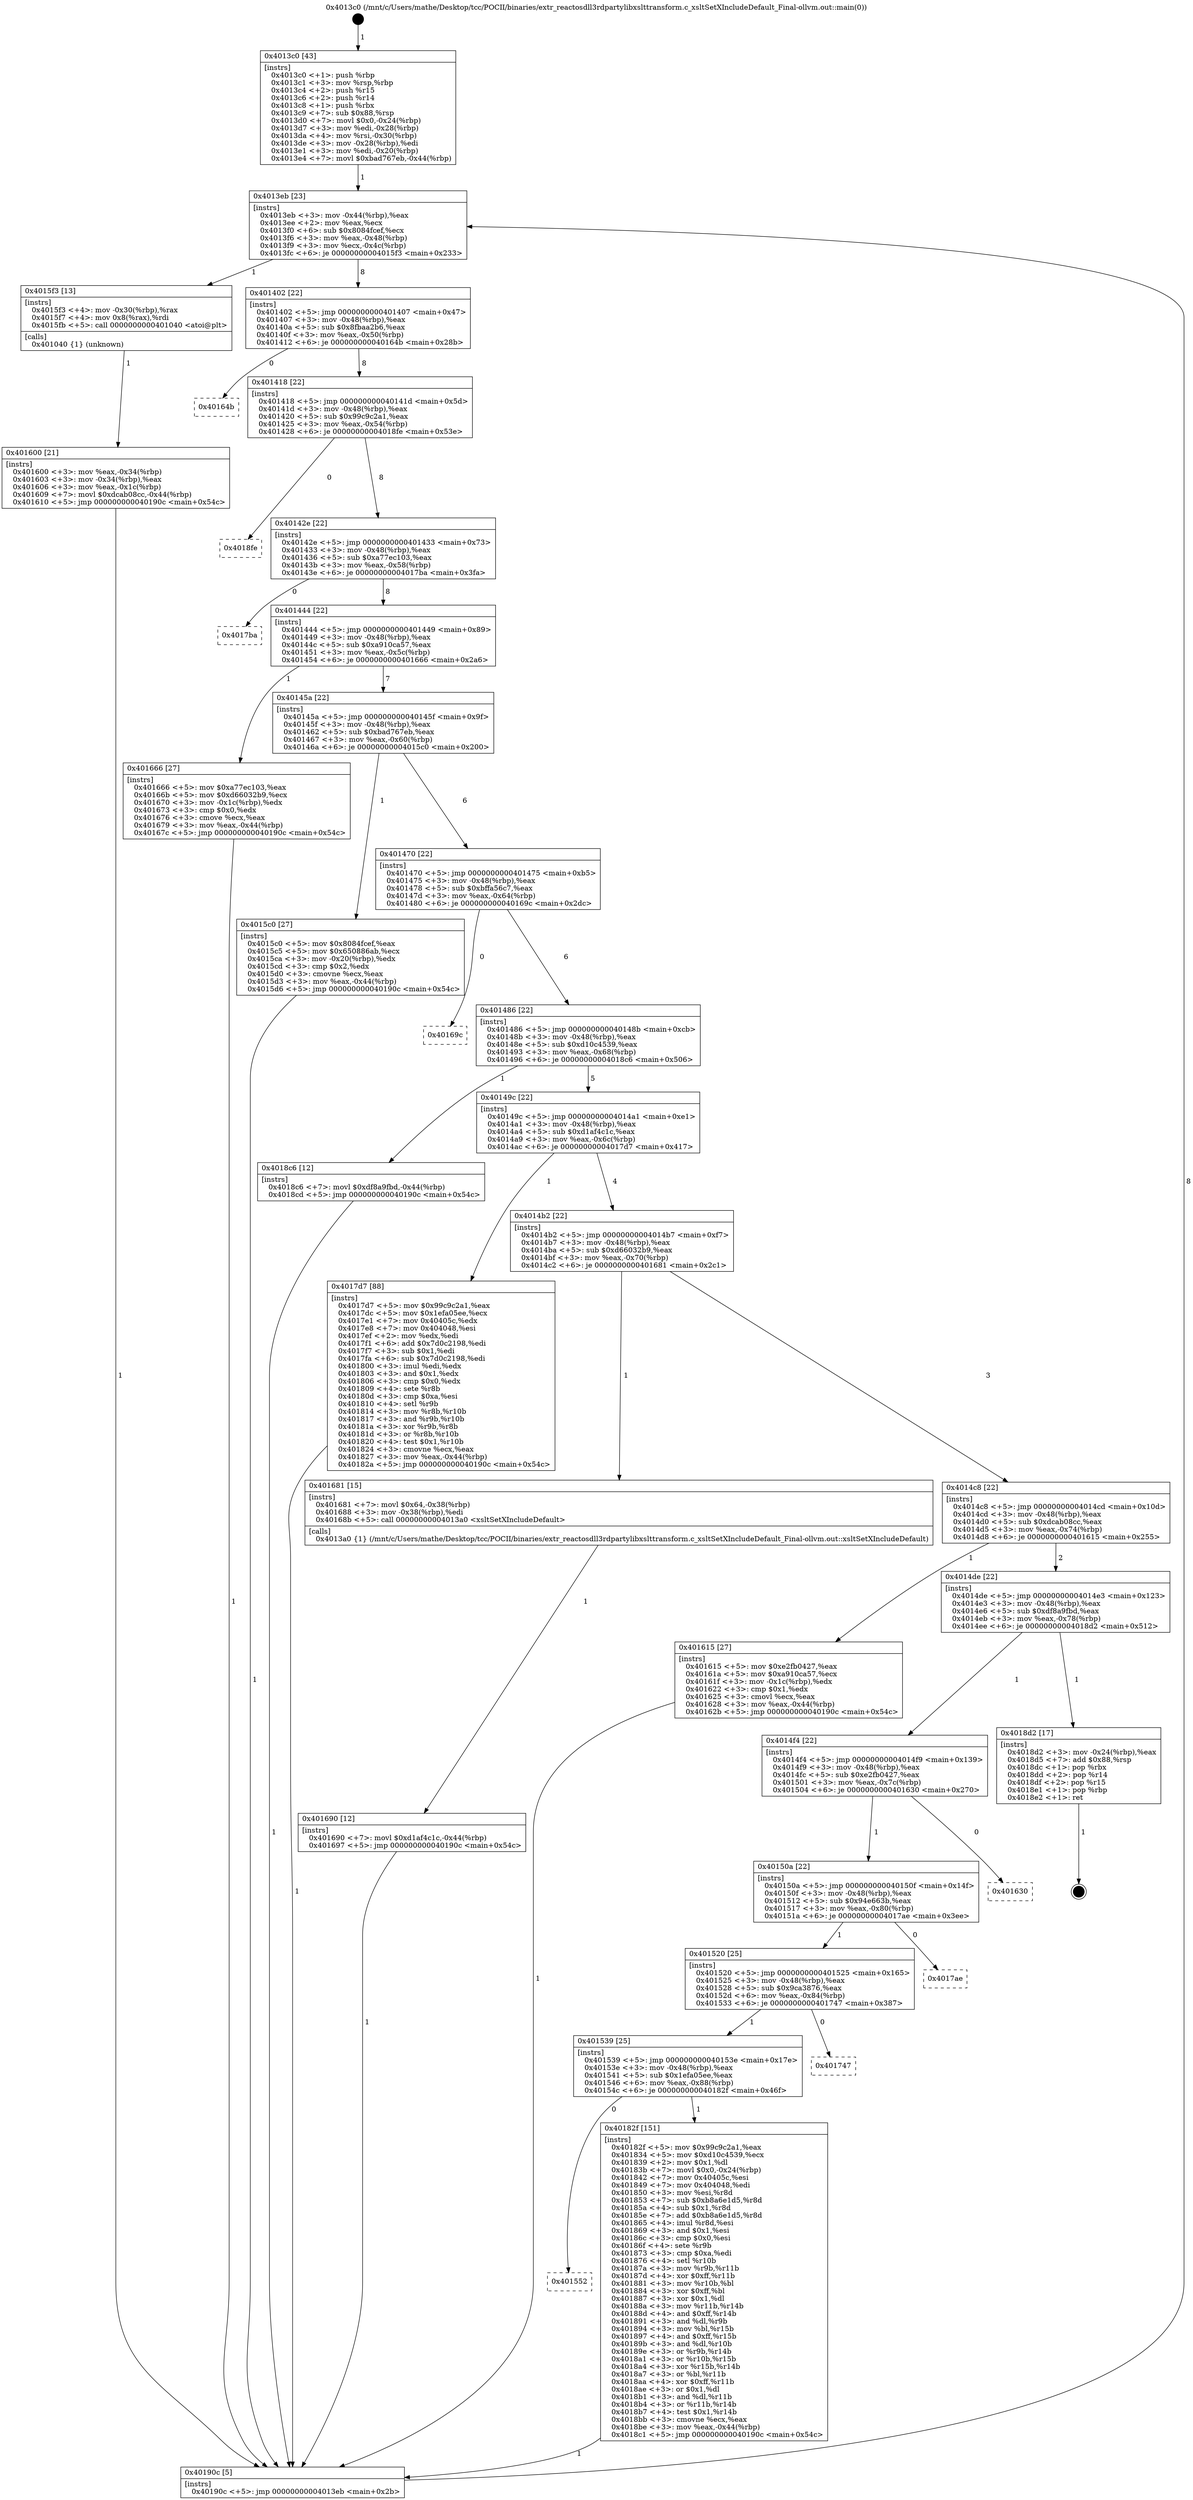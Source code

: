 digraph "0x4013c0" {
  label = "0x4013c0 (/mnt/c/Users/mathe/Desktop/tcc/POCII/binaries/extr_reactosdll3rdpartylibxslttransform.c_xsltSetXIncludeDefault_Final-ollvm.out::main(0))"
  labelloc = "t"
  node[shape=record]

  Entry [label="",width=0.3,height=0.3,shape=circle,fillcolor=black,style=filled]
  "0x4013eb" [label="{
     0x4013eb [23]\l
     | [instrs]\l
     &nbsp;&nbsp;0x4013eb \<+3\>: mov -0x44(%rbp),%eax\l
     &nbsp;&nbsp;0x4013ee \<+2\>: mov %eax,%ecx\l
     &nbsp;&nbsp;0x4013f0 \<+6\>: sub $0x8084fcef,%ecx\l
     &nbsp;&nbsp;0x4013f6 \<+3\>: mov %eax,-0x48(%rbp)\l
     &nbsp;&nbsp;0x4013f9 \<+3\>: mov %ecx,-0x4c(%rbp)\l
     &nbsp;&nbsp;0x4013fc \<+6\>: je 00000000004015f3 \<main+0x233\>\l
  }"]
  "0x4015f3" [label="{
     0x4015f3 [13]\l
     | [instrs]\l
     &nbsp;&nbsp;0x4015f3 \<+4\>: mov -0x30(%rbp),%rax\l
     &nbsp;&nbsp;0x4015f7 \<+4\>: mov 0x8(%rax),%rdi\l
     &nbsp;&nbsp;0x4015fb \<+5\>: call 0000000000401040 \<atoi@plt\>\l
     | [calls]\l
     &nbsp;&nbsp;0x401040 \{1\} (unknown)\l
  }"]
  "0x401402" [label="{
     0x401402 [22]\l
     | [instrs]\l
     &nbsp;&nbsp;0x401402 \<+5\>: jmp 0000000000401407 \<main+0x47\>\l
     &nbsp;&nbsp;0x401407 \<+3\>: mov -0x48(%rbp),%eax\l
     &nbsp;&nbsp;0x40140a \<+5\>: sub $0x8fbaa2b6,%eax\l
     &nbsp;&nbsp;0x40140f \<+3\>: mov %eax,-0x50(%rbp)\l
     &nbsp;&nbsp;0x401412 \<+6\>: je 000000000040164b \<main+0x28b\>\l
  }"]
  Exit [label="",width=0.3,height=0.3,shape=circle,fillcolor=black,style=filled,peripheries=2]
  "0x40164b" [label="{
     0x40164b\l
  }", style=dashed]
  "0x401418" [label="{
     0x401418 [22]\l
     | [instrs]\l
     &nbsp;&nbsp;0x401418 \<+5\>: jmp 000000000040141d \<main+0x5d\>\l
     &nbsp;&nbsp;0x40141d \<+3\>: mov -0x48(%rbp),%eax\l
     &nbsp;&nbsp;0x401420 \<+5\>: sub $0x99c9c2a1,%eax\l
     &nbsp;&nbsp;0x401425 \<+3\>: mov %eax,-0x54(%rbp)\l
     &nbsp;&nbsp;0x401428 \<+6\>: je 00000000004018fe \<main+0x53e\>\l
  }"]
  "0x401552" [label="{
     0x401552\l
  }", style=dashed]
  "0x4018fe" [label="{
     0x4018fe\l
  }", style=dashed]
  "0x40142e" [label="{
     0x40142e [22]\l
     | [instrs]\l
     &nbsp;&nbsp;0x40142e \<+5\>: jmp 0000000000401433 \<main+0x73\>\l
     &nbsp;&nbsp;0x401433 \<+3\>: mov -0x48(%rbp),%eax\l
     &nbsp;&nbsp;0x401436 \<+5\>: sub $0xa77ec103,%eax\l
     &nbsp;&nbsp;0x40143b \<+3\>: mov %eax,-0x58(%rbp)\l
     &nbsp;&nbsp;0x40143e \<+6\>: je 00000000004017ba \<main+0x3fa\>\l
  }"]
  "0x40182f" [label="{
     0x40182f [151]\l
     | [instrs]\l
     &nbsp;&nbsp;0x40182f \<+5\>: mov $0x99c9c2a1,%eax\l
     &nbsp;&nbsp;0x401834 \<+5\>: mov $0xd10c4539,%ecx\l
     &nbsp;&nbsp;0x401839 \<+2\>: mov $0x1,%dl\l
     &nbsp;&nbsp;0x40183b \<+7\>: movl $0x0,-0x24(%rbp)\l
     &nbsp;&nbsp;0x401842 \<+7\>: mov 0x40405c,%esi\l
     &nbsp;&nbsp;0x401849 \<+7\>: mov 0x404048,%edi\l
     &nbsp;&nbsp;0x401850 \<+3\>: mov %esi,%r8d\l
     &nbsp;&nbsp;0x401853 \<+7\>: sub $0xb8a6e1d5,%r8d\l
     &nbsp;&nbsp;0x40185a \<+4\>: sub $0x1,%r8d\l
     &nbsp;&nbsp;0x40185e \<+7\>: add $0xb8a6e1d5,%r8d\l
     &nbsp;&nbsp;0x401865 \<+4\>: imul %r8d,%esi\l
     &nbsp;&nbsp;0x401869 \<+3\>: and $0x1,%esi\l
     &nbsp;&nbsp;0x40186c \<+3\>: cmp $0x0,%esi\l
     &nbsp;&nbsp;0x40186f \<+4\>: sete %r9b\l
     &nbsp;&nbsp;0x401873 \<+3\>: cmp $0xa,%edi\l
     &nbsp;&nbsp;0x401876 \<+4\>: setl %r10b\l
     &nbsp;&nbsp;0x40187a \<+3\>: mov %r9b,%r11b\l
     &nbsp;&nbsp;0x40187d \<+4\>: xor $0xff,%r11b\l
     &nbsp;&nbsp;0x401881 \<+3\>: mov %r10b,%bl\l
     &nbsp;&nbsp;0x401884 \<+3\>: xor $0xff,%bl\l
     &nbsp;&nbsp;0x401887 \<+3\>: xor $0x1,%dl\l
     &nbsp;&nbsp;0x40188a \<+3\>: mov %r11b,%r14b\l
     &nbsp;&nbsp;0x40188d \<+4\>: and $0xff,%r14b\l
     &nbsp;&nbsp;0x401891 \<+3\>: and %dl,%r9b\l
     &nbsp;&nbsp;0x401894 \<+3\>: mov %bl,%r15b\l
     &nbsp;&nbsp;0x401897 \<+4\>: and $0xff,%r15b\l
     &nbsp;&nbsp;0x40189b \<+3\>: and %dl,%r10b\l
     &nbsp;&nbsp;0x40189e \<+3\>: or %r9b,%r14b\l
     &nbsp;&nbsp;0x4018a1 \<+3\>: or %r10b,%r15b\l
     &nbsp;&nbsp;0x4018a4 \<+3\>: xor %r15b,%r14b\l
     &nbsp;&nbsp;0x4018a7 \<+3\>: or %bl,%r11b\l
     &nbsp;&nbsp;0x4018aa \<+4\>: xor $0xff,%r11b\l
     &nbsp;&nbsp;0x4018ae \<+3\>: or $0x1,%dl\l
     &nbsp;&nbsp;0x4018b1 \<+3\>: and %dl,%r11b\l
     &nbsp;&nbsp;0x4018b4 \<+3\>: or %r11b,%r14b\l
     &nbsp;&nbsp;0x4018b7 \<+4\>: test $0x1,%r14b\l
     &nbsp;&nbsp;0x4018bb \<+3\>: cmovne %ecx,%eax\l
     &nbsp;&nbsp;0x4018be \<+3\>: mov %eax,-0x44(%rbp)\l
     &nbsp;&nbsp;0x4018c1 \<+5\>: jmp 000000000040190c \<main+0x54c\>\l
  }"]
  "0x4017ba" [label="{
     0x4017ba\l
  }", style=dashed]
  "0x401444" [label="{
     0x401444 [22]\l
     | [instrs]\l
     &nbsp;&nbsp;0x401444 \<+5\>: jmp 0000000000401449 \<main+0x89\>\l
     &nbsp;&nbsp;0x401449 \<+3\>: mov -0x48(%rbp),%eax\l
     &nbsp;&nbsp;0x40144c \<+5\>: sub $0xa910ca57,%eax\l
     &nbsp;&nbsp;0x401451 \<+3\>: mov %eax,-0x5c(%rbp)\l
     &nbsp;&nbsp;0x401454 \<+6\>: je 0000000000401666 \<main+0x2a6\>\l
  }"]
  "0x401539" [label="{
     0x401539 [25]\l
     | [instrs]\l
     &nbsp;&nbsp;0x401539 \<+5\>: jmp 000000000040153e \<main+0x17e\>\l
     &nbsp;&nbsp;0x40153e \<+3\>: mov -0x48(%rbp),%eax\l
     &nbsp;&nbsp;0x401541 \<+5\>: sub $0x1efa05ee,%eax\l
     &nbsp;&nbsp;0x401546 \<+6\>: mov %eax,-0x88(%rbp)\l
     &nbsp;&nbsp;0x40154c \<+6\>: je 000000000040182f \<main+0x46f\>\l
  }"]
  "0x401666" [label="{
     0x401666 [27]\l
     | [instrs]\l
     &nbsp;&nbsp;0x401666 \<+5\>: mov $0xa77ec103,%eax\l
     &nbsp;&nbsp;0x40166b \<+5\>: mov $0xd66032b9,%ecx\l
     &nbsp;&nbsp;0x401670 \<+3\>: mov -0x1c(%rbp),%edx\l
     &nbsp;&nbsp;0x401673 \<+3\>: cmp $0x0,%edx\l
     &nbsp;&nbsp;0x401676 \<+3\>: cmove %ecx,%eax\l
     &nbsp;&nbsp;0x401679 \<+3\>: mov %eax,-0x44(%rbp)\l
     &nbsp;&nbsp;0x40167c \<+5\>: jmp 000000000040190c \<main+0x54c\>\l
  }"]
  "0x40145a" [label="{
     0x40145a [22]\l
     | [instrs]\l
     &nbsp;&nbsp;0x40145a \<+5\>: jmp 000000000040145f \<main+0x9f\>\l
     &nbsp;&nbsp;0x40145f \<+3\>: mov -0x48(%rbp),%eax\l
     &nbsp;&nbsp;0x401462 \<+5\>: sub $0xbad767eb,%eax\l
     &nbsp;&nbsp;0x401467 \<+3\>: mov %eax,-0x60(%rbp)\l
     &nbsp;&nbsp;0x40146a \<+6\>: je 00000000004015c0 \<main+0x200\>\l
  }"]
  "0x401747" [label="{
     0x401747\l
  }", style=dashed]
  "0x4015c0" [label="{
     0x4015c0 [27]\l
     | [instrs]\l
     &nbsp;&nbsp;0x4015c0 \<+5\>: mov $0x8084fcef,%eax\l
     &nbsp;&nbsp;0x4015c5 \<+5\>: mov $0x650886ab,%ecx\l
     &nbsp;&nbsp;0x4015ca \<+3\>: mov -0x20(%rbp),%edx\l
     &nbsp;&nbsp;0x4015cd \<+3\>: cmp $0x2,%edx\l
     &nbsp;&nbsp;0x4015d0 \<+3\>: cmovne %ecx,%eax\l
     &nbsp;&nbsp;0x4015d3 \<+3\>: mov %eax,-0x44(%rbp)\l
     &nbsp;&nbsp;0x4015d6 \<+5\>: jmp 000000000040190c \<main+0x54c\>\l
  }"]
  "0x401470" [label="{
     0x401470 [22]\l
     | [instrs]\l
     &nbsp;&nbsp;0x401470 \<+5\>: jmp 0000000000401475 \<main+0xb5\>\l
     &nbsp;&nbsp;0x401475 \<+3\>: mov -0x48(%rbp),%eax\l
     &nbsp;&nbsp;0x401478 \<+5\>: sub $0xbffa56c7,%eax\l
     &nbsp;&nbsp;0x40147d \<+3\>: mov %eax,-0x64(%rbp)\l
     &nbsp;&nbsp;0x401480 \<+6\>: je 000000000040169c \<main+0x2dc\>\l
  }"]
  "0x40190c" [label="{
     0x40190c [5]\l
     | [instrs]\l
     &nbsp;&nbsp;0x40190c \<+5\>: jmp 00000000004013eb \<main+0x2b\>\l
  }"]
  "0x4013c0" [label="{
     0x4013c0 [43]\l
     | [instrs]\l
     &nbsp;&nbsp;0x4013c0 \<+1\>: push %rbp\l
     &nbsp;&nbsp;0x4013c1 \<+3\>: mov %rsp,%rbp\l
     &nbsp;&nbsp;0x4013c4 \<+2\>: push %r15\l
     &nbsp;&nbsp;0x4013c6 \<+2\>: push %r14\l
     &nbsp;&nbsp;0x4013c8 \<+1\>: push %rbx\l
     &nbsp;&nbsp;0x4013c9 \<+7\>: sub $0x88,%rsp\l
     &nbsp;&nbsp;0x4013d0 \<+7\>: movl $0x0,-0x24(%rbp)\l
     &nbsp;&nbsp;0x4013d7 \<+3\>: mov %edi,-0x28(%rbp)\l
     &nbsp;&nbsp;0x4013da \<+4\>: mov %rsi,-0x30(%rbp)\l
     &nbsp;&nbsp;0x4013de \<+3\>: mov -0x28(%rbp),%edi\l
     &nbsp;&nbsp;0x4013e1 \<+3\>: mov %edi,-0x20(%rbp)\l
     &nbsp;&nbsp;0x4013e4 \<+7\>: movl $0xbad767eb,-0x44(%rbp)\l
  }"]
  "0x401600" [label="{
     0x401600 [21]\l
     | [instrs]\l
     &nbsp;&nbsp;0x401600 \<+3\>: mov %eax,-0x34(%rbp)\l
     &nbsp;&nbsp;0x401603 \<+3\>: mov -0x34(%rbp),%eax\l
     &nbsp;&nbsp;0x401606 \<+3\>: mov %eax,-0x1c(%rbp)\l
     &nbsp;&nbsp;0x401609 \<+7\>: movl $0xdcab08cc,-0x44(%rbp)\l
     &nbsp;&nbsp;0x401610 \<+5\>: jmp 000000000040190c \<main+0x54c\>\l
  }"]
  "0x401520" [label="{
     0x401520 [25]\l
     | [instrs]\l
     &nbsp;&nbsp;0x401520 \<+5\>: jmp 0000000000401525 \<main+0x165\>\l
     &nbsp;&nbsp;0x401525 \<+3\>: mov -0x48(%rbp),%eax\l
     &nbsp;&nbsp;0x401528 \<+5\>: sub $0x9ca3876,%eax\l
     &nbsp;&nbsp;0x40152d \<+6\>: mov %eax,-0x84(%rbp)\l
     &nbsp;&nbsp;0x401533 \<+6\>: je 0000000000401747 \<main+0x387\>\l
  }"]
  "0x40169c" [label="{
     0x40169c\l
  }", style=dashed]
  "0x401486" [label="{
     0x401486 [22]\l
     | [instrs]\l
     &nbsp;&nbsp;0x401486 \<+5\>: jmp 000000000040148b \<main+0xcb\>\l
     &nbsp;&nbsp;0x40148b \<+3\>: mov -0x48(%rbp),%eax\l
     &nbsp;&nbsp;0x40148e \<+5\>: sub $0xd10c4539,%eax\l
     &nbsp;&nbsp;0x401493 \<+3\>: mov %eax,-0x68(%rbp)\l
     &nbsp;&nbsp;0x401496 \<+6\>: je 00000000004018c6 \<main+0x506\>\l
  }"]
  "0x4017ae" [label="{
     0x4017ae\l
  }", style=dashed]
  "0x4018c6" [label="{
     0x4018c6 [12]\l
     | [instrs]\l
     &nbsp;&nbsp;0x4018c6 \<+7\>: movl $0xdf8a9fbd,-0x44(%rbp)\l
     &nbsp;&nbsp;0x4018cd \<+5\>: jmp 000000000040190c \<main+0x54c\>\l
  }"]
  "0x40149c" [label="{
     0x40149c [22]\l
     | [instrs]\l
     &nbsp;&nbsp;0x40149c \<+5\>: jmp 00000000004014a1 \<main+0xe1\>\l
     &nbsp;&nbsp;0x4014a1 \<+3\>: mov -0x48(%rbp),%eax\l
     &nbsp;&nbsp;0x4014a4 \<+5\>: sub $0xd1af4c1c,%eax\l
     &nbsp;&nbsp;0x4014a9 \<+3\>: mov %eax,-0x6c(%rbp)\l
     &nbsp;&nbsp;0x4014ac \<+6\>: je 00000000004017d7 \<main+0x417\>\l
  }"]
  "0x40150a" [label="{
     0x40150a [22]\l
     | [instrs]\l
     &nbsp;&nbsp;0x40150a \<+5\>: jmp 000000000040150f \<main+0x14f\>\l
     &nbsp;&nbsp;0x40150f \<+3\>: mov -0x48(%rbp),%eax\l
     &nbsp;&nbsp;0x401512 \<+5\>: sub $0x94e663b,%eax\l
     &nbsp;&nbsp;0x401517 \<+3\>: mov %eax,-0x80(%rbp)\l
     &nbsp;&nbsp;0x40151a \<+6\>: je 00000000004017ae \<main+0x3ee\>\l
  }"]
  "0x4017d7" [label="{
     0x4017d7 [88]\l
     | [instrs]\l
     &nbsp;&nbsp;0x4017d7 \<+5\>: mov $0x99c9c2a1,%eax\l
     &nbsp;&nbsp;0x4017dc \<+5\>: mov $0x1efa05ee,%ecx\l
     &nbsp;&nbsp;0x4017e1 \<+7\>: mov 0x40405c,%edx\l
     &nbsp;&nbsp;0x4017e8 \<+7\>: mov 0x404048,%esi\l
     &nbsp;&nbsp;0x4017ef \<+2\>: mov %edx,%edi\l
     &nbsp;&nbsp;0x4017f1 \<+6\>: add $0x7d0c2198,%edi\l
     &nbsp;&nbsp;0x4017f7 \<+3\>: sub $0x1,%edi\l
     &nbsp;&nbsp;0x4017fa \<+6\>: sub $0x7d0c2198,%edi\l
     &nbsp;&nbsp;0x401800 \<+3\>: imul %edi,%edx\l
     &nbsp;&nbsp;0x401803 \<+3\>: and $0x1,%edx\l
     &nbsp;&nbsp;0x401806 \<+3\>: cmp $0x0,%edx\l
     &nbsp;&nbsp;0x401809 \<+4\>: sete %r8b\l
     &nbsp;&nbsp;0x40180d \<+3\>: cmp $0xa,%esi\l
     &nbsp;&nbsp;0x401810 \<+4\>: setl %r9b\l
     &nbsp;&nbsp;0x401814 \<+3\>: mov %r8b,%r10b\l
     &nbsp;&nbsp;0x401817 \<+3\>: and %r9b,%r10b\l
     &nbsp;&nbsp;0x40181a \<+3\>: xor %r9b,%r8b\l
     &nbsp;&nbsp;0x40181d \<+3\>: or %r8b,%r10b\l
     &nbsp;&nbsp;0x401820 \<+4\>: test $0x1,%r10b\l
     &nbsp;&nbsp;0x401824 \<+3\>: cmovne %ecx,%eax\l
     &nbsp;&nbsp;0x401827 \<+3\>: mov %eax,-0x44(%rbp)\l
     &nbsp;&nbsp;0x40182a \<+5\>: jmp 000000000040190c \<main+0x54c\>\l
  }"]
  "0x4014b2" [label="{
     0x4014b2 [22]\l
     | [instrs]\l
     &nbsp;&nbsp;0x4014b2 \<+5\>: jmp 00000000004014b7 \<main+0xf7\>\l
     &nbsp;&nbsp;0x4014b7 \<+3\>: mov -0x48(%rbp),%eax\l
     &nbsp;&nbsp;0x4014ba \<+5\>: sub $0xd66032b9,%eax\l
     &nbsp;&nbsp;0x4014bf \<+3\>: mov %eax,-0x70(%rbp)\l
     &nbsp;&nbsp;0x4014c2 \<+6\>: je 0000000000401681 \<main+0x2c1\>\l
  }"]
  "0x401630" [label="{
     0x401630\l
  }", style=dashed]
  "0x401681" [label="{
     0x401681 [15]\l
     | [instrs]\l
     &nbsp;&nbsp;0x401681 \<+7\>: movl $0x64,-0x38(%rbp)\l
     &nbsp;&nbsp;0x401688 \<+3\>: mov -0x38(%rbp),%edi\l
     &nbsp;&nbsp;0x40168b \<+5\>: call 00000000004013a0 \<xsltSetXIncludeDefault\>\l
     | [calls]\l
     &nbsp;&nbsp;0x4013a0 \{1\} (/mnt/c/Users/mathe/Desktop/tcc/POCII/binaries/extr_reactosdll3rdpartylibxslttransform.c_xsltSetXIncludeDefault_Final-ollvm.out::xsltSetXIncludeDefault)\l
  }"]
  "0x4014c8" [label="{
     0x4014c8 [22]\l
     | [instrs]\l
     &nbsp;&nbsp;0x4014c8 \<+5\>: jmp 00000000004014cd \<main+0x10d\>\l
     &nbsp;&nbsp;0x4014cd \<+3\>: mov -0x48(%rbp),%eax\l
     &nbsp;&nbsp;0x4014d0 \<+5\>: sub $0xdcab08cc,%eax\l
     &nbsp;&nbsp;0x4014d5 \<+3\>: mov %eax,-0x74(%rbp)\l
     &nbsp;&nbsp;0x4014d8 \<+6\>: je 0000000000401615 \<main+0x255\>\l
  }"]
  "0x4014f4" [label="{
     0x4014f4 [22]\l
     | [instrs]\l
     &nbsp;&nbsp;0x4014f4 \<+5\>: jmp 00000000004014f9 \<main+0x139\>\l
     &nbsp;&nbsp;0x4014f9 \<+3\>: mov -0x48(%rbp),%eax\l
     &nbsp;&nbsp;0x4014fc \<+5\>: sub $0xe2fb0427,%eax\l
     &nbsp;&nbsp;0x401501 \<+3\>: mov %eax,-0x7c(%rbp)\l
     &nbsp;&nbsp;0x401504 \<+6\>: je 0000000000401630 \<main+0x270\>\l
  }"]
  "0x401615" [label="{
     0x401615 [27]\l
     | [instrs]\l
     &nbsp;&nbsp;0x401615 \<+5\>: mov $0xe2fb0427,%eax\l
     &nbsp;&nbsp;0x40161a \<+5\>: mov $0xa910ca57,%ecx\l
     &nbsp;&nbsp;0x40161f \<+3\>: mov -0x1c(%rbp),%edx\l
     &nbsp;&nbsp;0x401622 \<+3\>: cmp $0x1,%edx\l
     &nbsp;&nbsp;0x401625 \<+3\>: cmovl %ecx,%eax\l
     &nbsp;&nbsp;0x401628 \<+3\>: mov %eax,-0x44(%rbp)\l
     &nbsp;&nbsp;0x40162b \<+5\>: jmp 000000000040190c \<main+0x54c\>\l
  }"]
  "0x4014de" [label="{
     0x4014de [22]\l
     | [instrs]\l
     &nbsp;&nbsp;0x4014de \<+5\>: jmp 00000000004014e3 \<main+0x123\>\l
     &nbsp;&nbsp;0x4014e3 \<+3\>: mov -0x48(%rbp),%eax\l
     &nbsp;&nbsp;0x4014e6 \<+5\>: sub $0xdf8a9fbd,%eax\l
     &nbsp;&nbsp;0x4014eb \<+3\>: mov %eax,-0x78(%rbp)\l
     &nbsp;&nbsp;0x4014ee \<+6\>: je 00000000004018d2 \<main+0x512\>\l
  }"]
  "0x401690" [label="{
     0x401690 [12]\l
     | [instrs]\l
     &nbsp;&nbsp;0x401690 \<+7\>: movl $0xd1af4c1c,-0x44(%rbp)\l
     &nbsp;&nbsp;0x401697 \<+5\>: jmp 000000000040190c \<main+0x54c\>\l
  }"]
  "0x4018d2" [label="{
     0x4018d2 [17]\l
     | [instrs]\l
     &nbsp;&nbsp;0x4018d2 \<+3\>: mov -0x24(%rbp),%eax\l
     &nbsp;&nbsp;0x4018d5 \<+7\>: add $0x88,%rsp\l
     &nbsp;&nbsp;0x4018dc \<+1\>: pop %rbx\l
     &nbsp;&nbsp;0x4018dd \<+2\>: pop %r14\l
     &nbsp;&nbsp;0x4018df \<+2\>: pop %r15\l
     &nbsp;&nbsp;0x4018e1 \<+1\>: pop %rbp\l
     &nbsp;&nbsp;0x4018e2 \<+1\>: ret\l
  }"]
  Entry -> "0x4013c0" [label=" 1"]
  "0x4013eb" -> "0x4015f3" [label=" 1"]
  "0x4013eb" -> "0x401402" [label=" 8"]
  "0x4018d2" -> Exit [label=" 1"]
  "0x401402" -> "0x40164b" [label=" 0"]
  "0x401402" -> "0x401418" [label=" 8"]
  "0x4018c6" -> "0x40190c" [label=" 1"]
  "0x401418" -> "0x4018fe" [label=" 0"]
  "0x401418" -> "0x40142e" [label=" 8"]
  "0x40182f" -> "0x40190c" [label=" 1"]
  "0x40142e" -> "0x4017ba" [label=" 0"]
  "0x40142e" -> "0x401444" [label=" 8"]
  "0x401539" -> "0x401552" [label=" 0"]
  "0x401444" -> "0x401666" [label=" 1"]
  "0x401444" -> "0x40145a" [label=" 7"]
  "0x401539" -> "0x40182f" [label=" 1"]
  "0x40145a" -> "0x4015c0" [label=" 1"]
  "0x40145a" -> "0x401470" [label=" 6"]
  "0x4015c0" -> "0x40190c" [label=" 1"]
  "0x4013c0" -> "0x4013eb" [label=" 1"]
  "0x40190c" -> "0x4013eb" [label=" 8"]
  "0x4015f3" -> "0x401600" [label=" 1"]
  "0x401600" -> "0x40190c" [label=" 1"]
  "0x401520" -> "0x401539" [label=" 1"]
  "0x401470" -> "0x40169c" [label=" 0"]
  "0x401470" -> "0x401486" [label=" 6"]
  "0x401520" -> "0x401747" [label=" 0"]
  "0x401486" -> "0x4018c6" [label=" 1"]
  "0x401486" -> "0x40149c" [label=" 5"]
  "0x40150a" -> "0x401520" [label=" 1"]
  "0x40149c" -> "0x4017d7" [label=" 1"]
  "0x40149c" -> "0x4014b2" [label=" 4"]
  "0x40150a" -> "0x4017ae" [label=" 0"]
  "0x4014b2" -> "0x401681" [label=" 1"]
  "0x4014b2" -> "0x4014c8" [label=" 3"]
  "0x4014f4" -> "0x40150a" [label=" 1"]
  "0x4014c8" -> "0x401615" [label=" 1"]
  "0x4014c8" -> "0x4014de" [label=" 2"]
  "0x401615" -> "0x40190c" [label=" 1"]
  "0x401666" -> "0x40190c" [label=" 1"]
  "0x401681" -> "0x401690" [label=" 1"]
  "0x401690" -> "0x40190c" [label=" 1"]
  "0x4017d7" -> "0x40190c" [label=" 1"]
  "0x4014f4" -> "0x401630" [label=" 0"]
  "0x4014de" -> "0x4018d2" [label=" 1"]
  "0x4014de" -> "0x4014f4" [label=" 1"]
}
